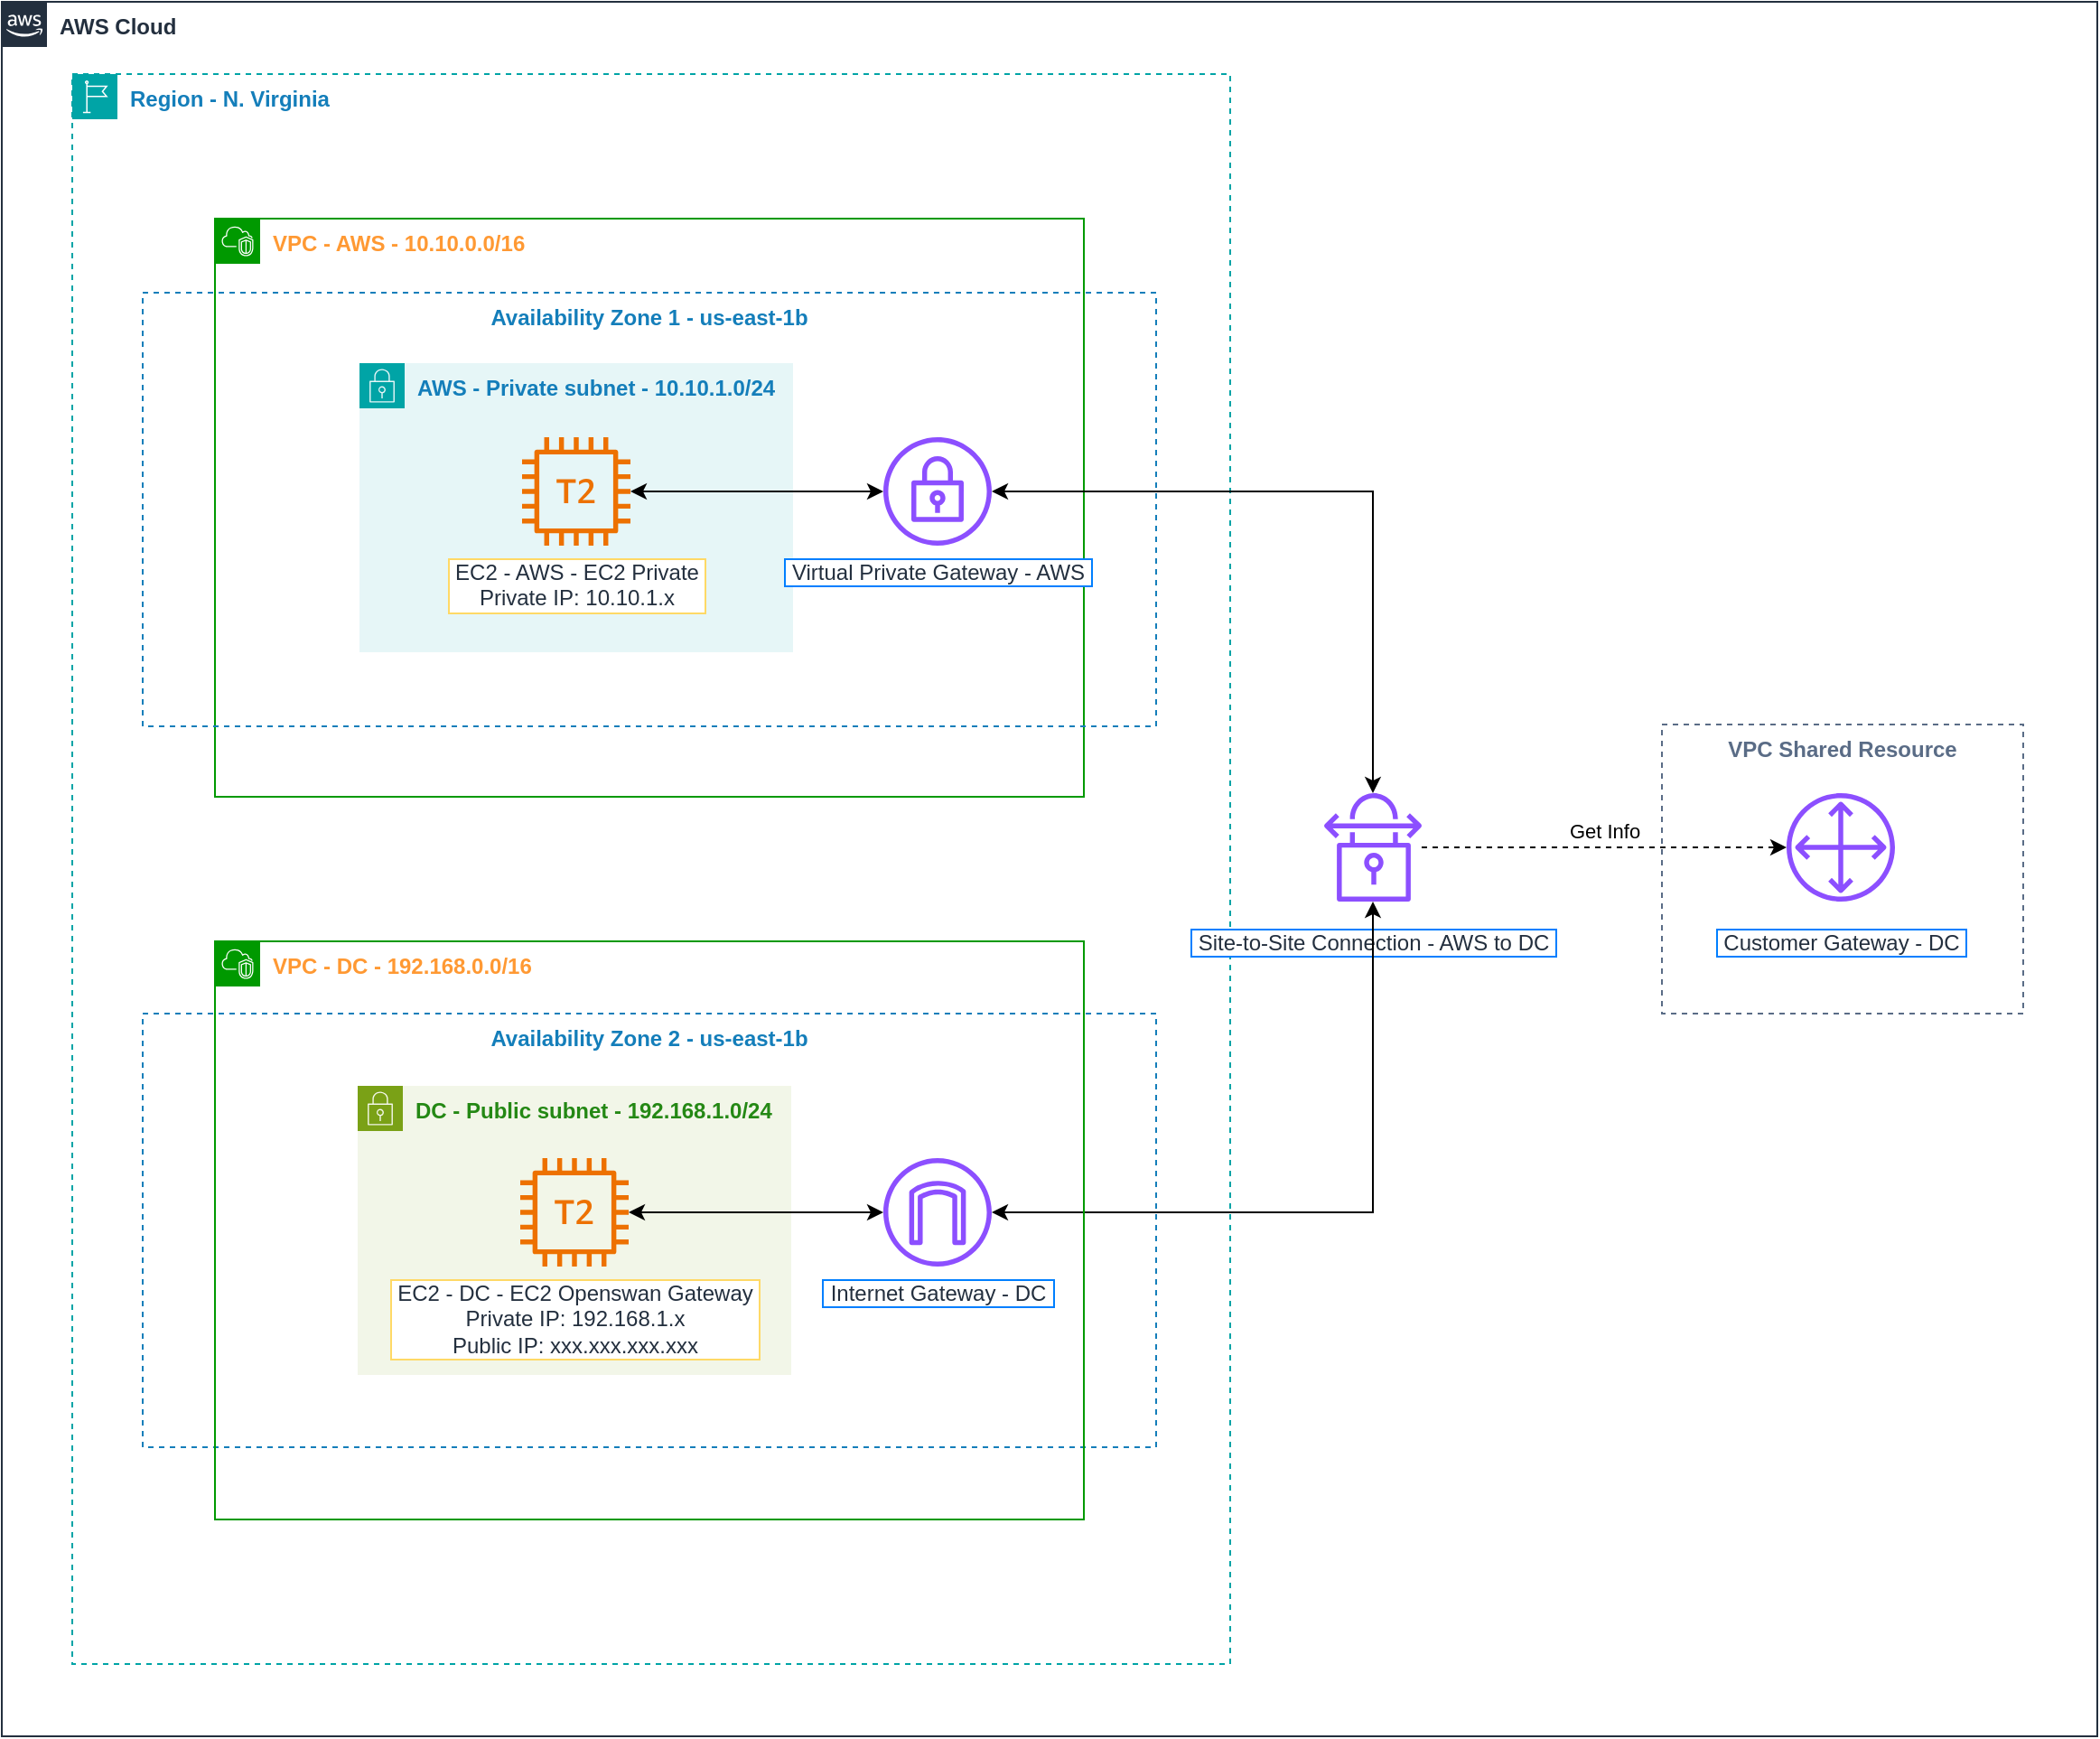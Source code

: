 <mxfile version="24.7.7">
  <diagram id="Ht1M8jgEwFfnCIfOTk4-" name="Page-1">
    <mxGraphModel dx="1578" dy="1000" grid="1" gridSize="10" guides="1" tooltips="1" connect="1" arrows="1" fold="1" page="1" pageScale="1" pageWidth="1169" pageHeight="827" math="0" shadow="0">
      <root>
        <mxCell id="0" />
        <mxCell id="1" parent="0" />
        <mxCell id="nMllGIah5zcT56R1uGEE-6" value="VPC - AWS - 10.10.0.0/16" style="points=[[0,0],[0.25,0],[0.5,0],[0.75,0],[1,0],[1,0.25],[1,0.5],[1,0.75],[1,1],[0.75,1],[0.5,1],[0.25,1],[0,1],[0,0.75],[0,0.5],[0,0.25]];outlineConnect=0;gradientColor=none;html=1;whiteSpace=wrap;fontSize=12;fontStyle=1;container=0;pointerEvents=0;collapsible=0;recursiveResize=0;shape=mxgraph.aws4.group;grIcon=mxgraph.aws4.group_vpc2;strokeColor=#009900;fillColor=none;verticalAlign=top;align=left;spacingLeft=30;fontColor=#FF9933;dashed=0;" vertex="1" parent="1">
          <mxGeometry x="158" y="160" width="481" height="320" as="geometry" />
        </mxCell>
        <mxCell id="nMllGIah5zcT56R1uGEE-1" value="AWS Cloud" style="points=[[0,0],[0.25,0],[0.5,0],[0.75,0],[1,0],[1,0.25],[1,0.5],[1,0.75],[1,1],[0.75,1],[0.5,1],[0.25,1],[0,1],[0,0.75],[0,0.5],[0,0.25]];outlineConnect=0;gradientColor=none;html=1;whiteSpace=wrap;fontSize=12;fontStyle=1;container=1;pointerEvents=0;collapsible=0;recursiveResize=0;shape=mxgraph.aws4.group;grIcon=mxgraph.aws4.group_aws_cloud_alt;strokeColor=#232F3E;fillColor=none;verticalAlign=top;align=left;spacingLeft=30;fontColor=#232F3E;dashed=0;" vertex="1" parent="1">
          <mxGeometry x="40" y="40" width="1160" height="960" as="geometry" />
        </mxCell>
        <mxCell id="nMllGIah5zcT56R1uGEE-2" value="Region - N. Virginia" style="points=[[0,0],[0.25,0],[0.5,0],[0.75,0],[1,0],[1,0.25],[1,0.5],[1,0.75],[1,1],[0.75,1],[0.5,1],[0.25,1],[0,1],[0,0.75],[0,0.5],[0,0.25]];outlineConnect=0;gradientColor=none;html=1;whiteSpace=wrap;fontSize=12;fontStyle=1;container=0;pointerEvents=0;collapsible=0;recursiveResize=0;shape=mxgraph.aws4.group;grIcon=mxgraph.aws4.group_region;strokeColor=#00A4A6;fillColor=none;verticalAlign=top;align=left;spacingLeft=30;fontColor=#147EBA;dashed=1;" vertex="1" parent="nMllGIah5zcT56R1uGEE-1">
          <mxGeometry x="39" y="40" width="641" height="880" as="geometry" />
        </mxCell>
        <mxCell id="nMllGIah5zcT56R1uGEE-3" value="VPC Shared Resource" style="fillColor=none;strokeColor=#5A6C86;dashed=1;verticalAlign=top;fontStyle=1;fontColor=#5A6C86;whiteSpace=wrap;html=1;" vertex="1" parent="nMllGIah5zcT56R1uGEE-1">
          <mxGeometry x="919" y="400" width="200" height="160" as="geometry" />
        </mxCell>
        <mxCell id="nMllGIah5zcT56R1uGEE-25" value="&amp;nbsp;Customer Gateway - DC&amp;nbsp;" style="sketch=0;outlineConnect=0;fontColor=#232F3E;gradientColor=none;fillColor=#8C4FFF;strokeColor=none;dashed=0;verticalLabelPosition=bottom;verticalAlign=top;align=center;html=1;fontSize=12;fontStyle=0;aspect=fixed;pointerEvents=1;shape=mxgraph.aws4.customer_gateway;fontFamily=Helvetica;labelBorderColor=#007FFF;labelBackgroundColor=default;spacing=10;" vertex="1" parent="nMllGIah5zcT56R1uGEE-1">
          <mxGeometry x="988" y="438" width="60" height="60" as="geometry" />
        </mxCell>
        <mxCell id="nMllGIah5zcT56R1uGEE-30" value="Get Info" style="edgeStyle=orthogonalEdgeStyle;rounded=0;orthogonalLoop=1;jettySize=auto;html=1;dashed=1;labelPosition=center;verticalLabelPosition=top;align=center;verticalAlign=bottom;fontStyle=0" edge="1" parent="nMllGIah5zcT56R1uGEE-1" source="nMllGIah5zcT56R1uGEE-26" target="nMllGIah5zcT56R1uGEE-25">
          <mxGeometry x="-0.001" relative="1" as="geometry">
            <mxPoint as="offset" />
          </mxGeometry>
        </mxCell>
        <mxCell id="nMllGIah5zcT56R1uGEE-26" value="&amp;nbsp;Site-to-Site Connection - AWS to DC&amp;nbsp;" style="sketch=0;outlineConnect=0;fontColor=#232F3E;gradientColor=none;fillColor=#8C4FFF;strokeColor=none;dashed=0;verticalLabelPosition=bottom;verticalAlign=top;align=center;html=1;fontSize=12;fontStyle=0;pointerEvents=1;shape=mxgraph.aws4.vpn_connection;aspect=fixed;fontFamily=Helvetica;labelBorderColor=#007FFF;labelBackgroundColor=default;spacing=10;" vertex="1" parent="nMllGIah5zcT56R1uGEE-1">
          <mxGeometry x="729" y="438" width="60" height="60" as="geometry" />
        </mxCell>
        <mxCell id="nMllGIah5zcT56R1uGEE-28" style="edgeStyle=orthogonalEdgeStyle;rounded=0;orthogonalLoop=1;jettySize=auto;html=1;spacing=10;startArrow=classic;startFill=1;" edge="1" parent="1" source="nMllGIah5zcT56R1uGEE-20" target="nMllGIah5zcT56R1uGEE-26">
          <mxGeometry relative="1" as="geometry" />
        </mxCell>
        <mxCell id="nMllGIah5zcT56R1uGEE-27" style="edgeStyle=orthogonalEdgeStyle;rounded=0;orthogonalLoop=1;jettySize=auto;html=1;spacing=10;startArrow=classic;startFill=1;" edge="1" parent="1" source="nMllGIah5zcT56R1uGEE-24" target="nMllGIah5zcT56R1uGEE-26">
          <mxGeometry relative="1" as="geometry" />
        </mxCell>
        <mxCell id="nMllGIah5zcT56R1uGEE-19" value="Availability Zone 1 - us-east-1b" style="fillColor=none;strokeColor=#147EBA;dashed=1;verticalAlign=top;fontStyle=1;fontColor=#147EBA;whiteSpace=wrap;html=1;" vertex="1" parent="1">
          <mxGeometry x="118" y="201" width="561" height="240" as="geometry" />
        </mxCell>
        <mxCell id="nMllGIah5zcT56R1uGEE-11" value="AWS - Private subnet - 10.10.1.0/24" style="points=[[0,0],[0.25,0],[0.5,0],[0.75,0],[1,0],[1,0.25],[1,0.5],[1,0.75],[1,1],[0.75,1],[0.5,1],[0.25,1],[0,1],[0,0.75],[0,0.5],[0,0.25]];outlineConnect=0;gradientColor=none;html=1;whiteSpace=wrap;fontSize=12;fontStyle=1;container=1;pointerEvents=0;collapsible=0;recursiveResize=0;shape=mxgraph.aws4.group;grIcon=mxgraph.aws4.group_security_group;grStroke=0;strokeColor=#00A4A6;fillColor=#E6F6F7;verticalAlign=top;align=left;spacingLeft=30;fontColor=#147EBA;dashed=0;" vertex="1" parent="1">
          <mxGeometry x="238" y="240" width="240" height="160" as="geometry" />
        </mxCell>
        <mxCell id="nMllGIah5zcT56R1uGEE-17" value="&amp;nbsp;EC2 - AWS - EC2 Private&amp;nbsp;&lt;div&gt;&amp;nbsp;Private IP: 10.10.1.x&amp;nbsp;&lt;/div&gt;" style="sketch=0;outlineConnect=0;fontColor=#232F3E;gradientColor=none;fillColor=#ED7100;strokeColor=none;dashed=0;verticalLabelPosition=bottom;verticalAlign=top;align=center;html=1;fontSize=12;fontStyle=0;aspect=fixed;pointerEvents=1;shape=mxgraph.aws4.t2_instance;labelBackgroundColor=default;labelBorderColor=#FFD966;" vertex="1" parent="nMllGIah5zcT56R1uGEE-11">
          <mxGeometry x="90" y="41" width="60" height="60" as="geometry" />
        </mxCell>
        <mxCell id="nMllGIah5zcT56R1uGEE-12" value="Availability Zone 2 - us-east-1b" style="fillColor=none;strokeColor=#147EBA;dashed=1;verticalAlign=top;fontStyle=1;fontColor=#147EBA;whiteSpace=wrap;html=1;" vertex="1" parent="1">
          <mxGeometry x="118" y="600" width="561" height="240" as="geometry" />
        </mxCell>
        <mxCell id="nMllGIah5zcT56R1uGEE-13" value="VPC - DC - 192.168.0.0/16" style="points=[[0,0],[0.25,0],[0.5,0],[0.75,0],[1,0],[1,0.25],[1,0.5],[1,0.75],[1,1],[0.75,1],[0.5,1],[0.25,1],[0,1],[0,0.75],[0,0.5],[0,0.25]];outlineConnect=0;gradientColor=none;html=1;whiteSpace=wrap;fontSize=12;fontStyle=1;container=1;pointerEvents=0;collapsible=0;recursiveResize=0;shape=mxgraph.aws4.group;grIcon=mxgraph.aws4.group_vpc2;strokeColor=#009900;fillColor=none;verticalAlign=top;align=left;spacingLeft=30;fontColor=#FF9933;dashed=0;" vertex="1" parent="1">
          <mxGeometry x="158" y="560" width="481" height="320" as="geometry" />
        </mxCell>
        <mxCell id="nMllGIah5zcT56R1uGEE-31" style="edgeStyle=orthogonalEdgeStyle;rounded=0;orthogonalLoop=1;jettySize=auto;html=1;startArrow=classic;startFill=1;" edge="1" parent="1" source="nMllGIah5zcT56R1uGEE-17" target="nMllGIah5zcT56R1uGEE-24">
          <mxGeometry relative="1" as="geometry" />
        </mxCell>
        <mxCell id="nMllGIah5zcT56R1uGEE-24" value="&amp;nbsp;Virtual Private Gateway - AWS&amp;nbsp;" style="outlineConnect=0;fontColor=#232F3E;gradientColor=none;fillColor=#8C4FFF;strokeColor=none;dashed=0;verticalLabelPosition=bottom;verticalAlign=top;align=center;html=1;fontSize=12;fontStyle=0;aspect=fixed;pointerEvents=1;shape=mxgraph.aws4.vpn_gateway;fontFamily=Helvetica;labelBorderColor=#007FFF;labelBackgroundColor=default;shadow=0;textShadow=0;container=0;dropTarget=0;collapsible=0;metaEdit=0;backgroundOutline=0;fillStyle=auto;" vertex="1" parent="1">
          <mxGeometry x="528" y="281" width="60" height="60" as="geometry" />
        </mxCell>
        <mxCell id="nMllGIah5zcT56R1uGEE-15" value="DC - Public subnet - 192.168.1.0/24" style="points=[[0,0],[0.25,0],[0.5,0],[0.75,0],[1,0],[1,0.25],[1,0.5],[1,0.75],[1,1],[0.75,1],[0.5,1],[0.25,1],[0,1],[0,0.75],[0,0.5],[0,0.25]];outlineConnect=0;gradientColor=none;html=1;whiteSpace=wrap;fontSize=12;fontStyle=1;container=1;pointerEvents=0;collapsible=0;recursiveResize=0;shape=mxgraph.aws4.group;grIcon=mxgraph.aws4.group_security_group;grStroke=0;strokeColor=#7AA116;fillColor=#F2F6E8;verticalAlign=top;align=left;spacingLeft=30;fontColor=#248814;dashed=0;" vertex="1" parent="1">
          <mxGeometry x="237" y="640" width="240" height="160" as="geometry" />
        </mxCell>
        <mxCell id="nMllGIah5zcT56R1uGEE-32" style="edgeStyle=orthogonalEdgeStyle;rounded=0;orthogonalLoop=1;jettySize=auto;html=1;startArrow=classic;startFill=1;" edge="1" parent="1" source="nMllGIah5zcT56R1uGEE-18" target="nMllGIah5zcT56R1uGEE-20">
          <mxGeometry relative="1" as="geometry" />
        </mxCell>
        <mxCell id="nMllGIah5zcT56R1uGEE-20" value="&amp;nbsp;Internet Gateway - DC&amp;nbsp;" style="sketch=0;outlineConnect=0;fontColor=#232F3E;gradientColor=none;fillColor=#8C4FFF;strokeColor=none;dashed=0;verticalLabelPosition=bottom;verticalAlign=top;align=center;html=1;fontSize=12;fontStyle=0;aspect=fixed;pointerEvents=1;shape=mxgraph.aws4.internet_gateway;labelBackgroundColor=default;labelBorderColor=#007FFF;" vertex="1" parent="1">
          <mxGeometry x="528" y="680" width="60" height="60" as="geometry" />
        </mxCell>
        <mxCell id="nMllGIah5zcT56R1uGEE-18" value="&amp;nbsp;EC2 - DC - EC2 Openswan Gateway&amp;nbsp;&lt;div&gt;Private IP: 192.168.1.x&lt;/div&gt;&lt;div&gt;Public IP: xxx.xxx.xxx.xxx&lt;/div&gt;" style="sketch=0;outlineConnect=0;fontColor=#232F3E;gradientColor=none;fillColor=#ED7100;strokeColor=none;dashed=0;verticalLabelPosition=bottom;verticalAlign=top;align=center;html=1;fontSize=12;fontStyle=0;aspect=fixed;pointerEvents=1;shape=mxgraph.aws4.t2_instance;labelBackgroundColor=default;labelBorderColor=#FFD966;" vertex="1" parent="1">
          <mxGeometry x="327" y="680" width="60" height="60" as="geometry" />
        </mxCell>
      </root>
    </mxGraphModel>
  </diagram>
</mxfile>
